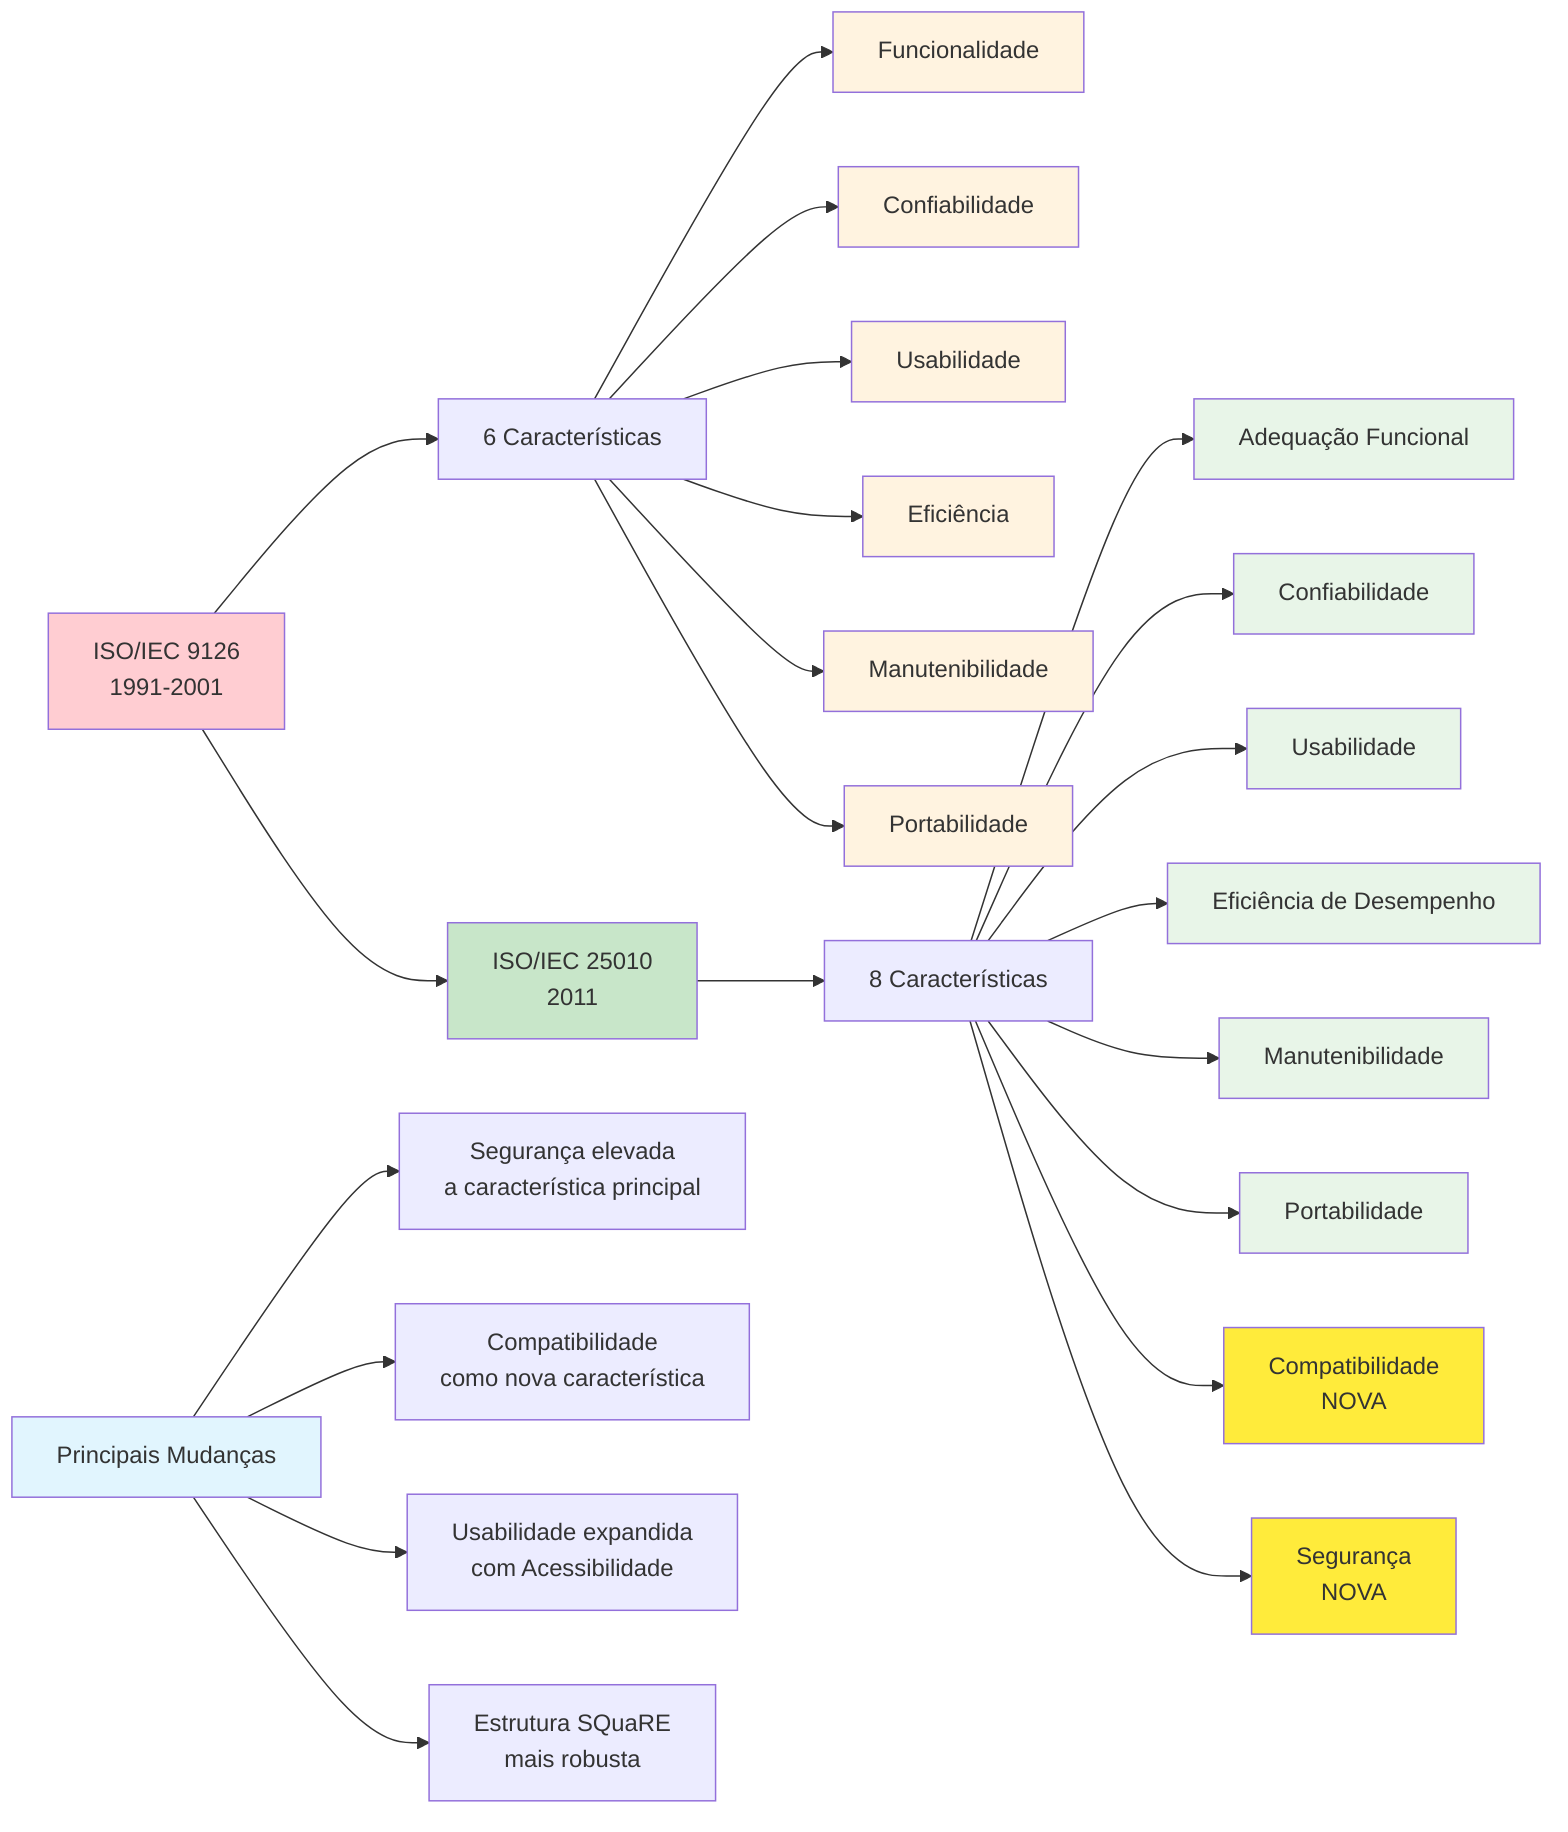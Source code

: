 graph LR
    A[ISO/IEC 9126<br/>1991-2001] --> B[ISO/IEC 25010<br/>2011]
    
    A --> A1[6 Características]
    A1 --> A11[Funcionalidade]
    A1 --> A12[Confiabilidade]
    A1 --> A13[Usabilidade]
    A1 --> A14[Eficiência]
    A1 --> A15[Manutenibilidade]
    A1 --> A16[Portabilidade]
    
    B --> B1[8 Características]
    B1 --> B11[Adequação Funcional]
    B1 --> B12[Confiabilidade]
    B1 --> B13[Usabilidade]
    B1 --> B14[Eficiência de Desempenho]
    B1 --> B15[Manutenibilidade]
    B1 --> B16[Portabilidade]
    B1 --> B17[Compatibilidade<br/>NOVA]
    B1 --> B18[Segurança<br/>NOVA]
    
    C[Principais Mudanças] --> C1[Segurança elevada<br/>a característica principal]
    C --> C2[Compatibilidade<br/>como nova característica]
    C --> C3[Usabilidade expandida<br/>com Acessibilidade]
    C --> C4[Estrutura SQuaRE<br/>mais robusta]
    
    style A fill:#ffcdd2
    style B fill:#c8e6c9
    style A11 fill:#fff3e0
    style A12 fill:#fff3e0
    style A13 fill:#fff3e0
    style A14 fill:#fff3e0
    style A15 fill:#fff3e0
    style A16 fill:#fff3e0
    style B11 fill:#e8f5e8
    style B12 fill:#e8f5e8
    style B13 fill:#e8f5e8
    style B14 fill:#e8f5e8
    style B15 fill:#e8f5e8
    style B16 fill:#e8f5e8
    style B17 fill:#ffeb3b
    style B18 fill:#ffeb3b
    style C fill:#e1f5fe